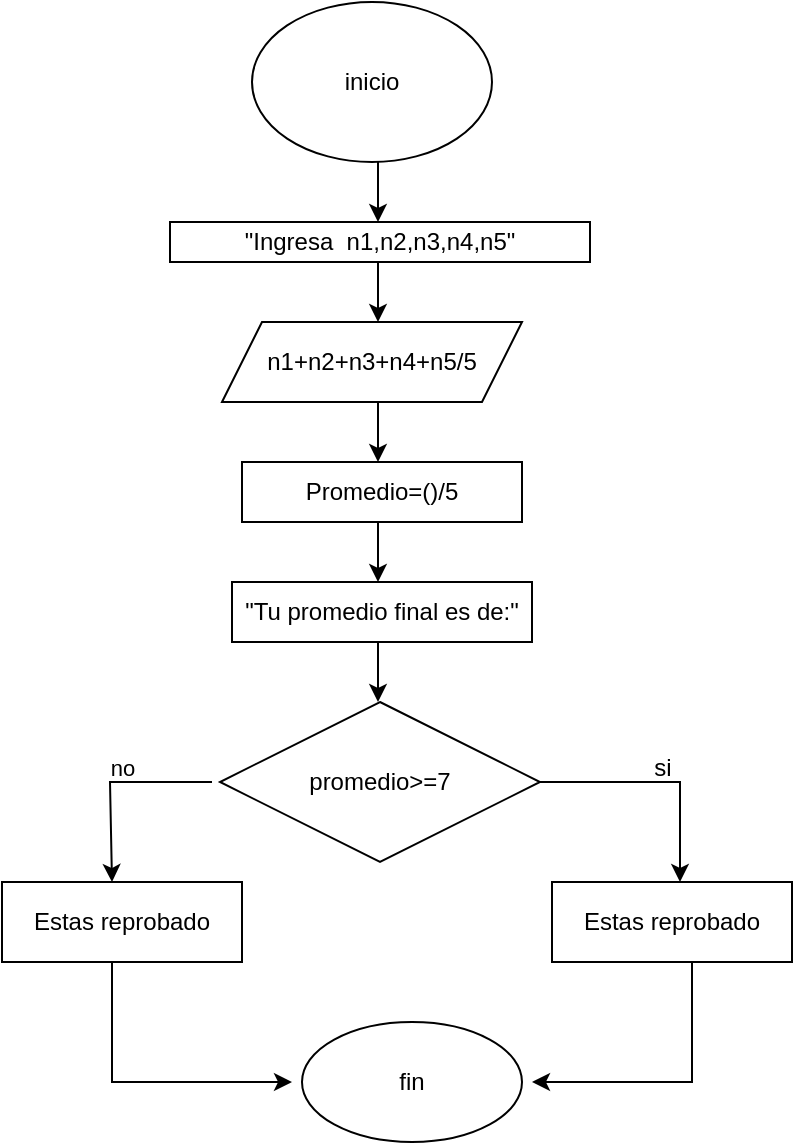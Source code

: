 <mxfile version="22.0.2" type="device">
  <diagram name="Página-1" id="QN1p-4JOyo7EyqsOIxPL">
    <mxGraphModel dx="455" dy="267" grid="1" gridSize="10" guides="1" tooltips="1" connect="1" arrows="1" fold="1" page="1" pageScale="1" pageWidth="827" pageHeight="1169" math="0" shadow="0">
      <root>
        <mxCell id="0" />
        <mxCell id="1" parent="0" />
        <mxCell id="eM_eqZY_c6QgifjpHVVQ-1" value="inicio" style="ellipse;whiteSpace=wrap;html=1;" parent="1" vertex="1">
          <mxGeometry x="350" y="230" width="120" height="80" as="geometry" />
        </mxCell>
        <mxCell id="eM_eqZY_c6QgifjpHVVQ-2" value="" style="endArrow=classic;html=1;rounded=0;" parent="1" edge="1">
          <mxGeometry width="50" height="50" relative="1" as="geometry">
            <mxPoint x="413" y="310" as="sourcePoint" />
            <mxPoint x="413" y="340" as="targetPoint" />
          </mxGeometry>
        </mxCell>
        <mxCell id="eM_eqZY_c6QgifjpHVVQ-3" value="n1+n2+n3+n4+n5/5" style="shape=parallelogram;perimeter=parallelogramPerimeter;whiteSpace=wrap;html=1;fixedSize=1;" parent="1" vertex="1">
          <mxGeometry x="335" y="390" width="150" height="40" as="geometry" />
        </mxCell>
        <mxCell id="eM_eqZY_c6QgifjpHVVQ-4" value="&quot;Ingresa&amp;nbsp; n1,n2,n3,n4,n5&quot;" style="rounded=0;whiteSpace=wrap;html=1;" parent="1" vertex="1">
          <mxGeometry x="309" y="340" width="210" height="20" as="geometry" />
        </mxCell>
        <mxCell id="eM_eqZY_c6QgifjpHVVQ-5" value="" style="endArrow=classic;html=1;rounded=0;" parent="1" edge="1">
          <mxGeometry width="50" height="50" relative="1" as="geometry">
            <mxPoint x="413" y="360" as="sourcePoint" />
            <mxPoint x="413" y="390" as="targetPoint" />
          </mxGeometry>
        </mxCell>
        <mxCell id="eM_eqZY_c6QgifjpHVVQ-8" value="" style="endArrow=classic;html=1;rounded=0;" parent="1" edge="1">
          <mxGeometry width="50" height="50" relative="1" as="geometry">
            <mxPoint x="413" y="430" as="sourcePoint" />
            <mxPoint x="413" y="460" as="targetPoint" />
          </mxGeometry>
        </mxCell>
        <mxCell id="eM_eqZY_c6QgifjpHVVQ-9" value="Promedio=()/5" style="rounded=0;whiteSpace=wrap;html=1;" parent="1" vertex="1">
          <mxGeometry x="345" y="460" width="140" height="30" as="geometry" />
        </mxCell>
        <mxCell id="eM_eqZY_c6QgifjpHVVQ-10" value="" style="endArrow=classic;html=1;rounded=0;" parent="1" edge="1">
          <mxGeometry width="50" height="50" relative="1" as="geometry">
            <mxPoint x="413" y="490" as="sourcePoint" />
            <mxPoint x="413" y="520" as="targetPoint" />
          </mxGeometry>
        </mxCell>
        <mxCell id="eM_eqZY_c6QgifjpHVVQ-12" value="&quot;Tu promedio final es de:&quot;" style="rounded=0;whiteSpace=wrap;html=1;" parent="1" vertex="1">
          <mxGeometry x="340" y="520" width="150" height="30" as="geometry" />
        </mxCell>
        <mxCell id="eM_eqZY_c6QgifjpHVVQ-14" value="" style="endArrow=classic;html=1;rounded=0;" parent="1" edge="1">
          <mxGeometry width="50" height="50" relative="1" as="geometry">
            <mxPoint x="413" y="550" as="sourcePoint" />
            <mxPoint x="413" y="580" as="targetPoint" />
          </mxGeometry>
        </mxCell>
        <mxCell id="eM_eqZY_c6QgifjpHVVQ-15" value="promedio&amp;gt;=7" style="rhombus;whiteSpace=wrap;html=1;" parent="1" vertex="1">
          <mxGeometry x="334" y="580" width="160" height="80" as="geometry" />
        </mxCell>
        <mxCell id="eM_eqZY_c6QgifjpHVVQ-21" value="" style="endArrow=classic;html=1;rounded=0;" parent="1" edge="1">
          <mxGeometry width="50" height="50" relative="1" as="geometry">
            <mxPoint x="494" y="620" as="sourcePoint" />
            <mxPoint x="564" y="670" as="targetPoint" />
            <Array as="points">
              <mxPoint x="564" y="620" />
            </Array>
          </mxGeometry>
        </mxCell>
        <mxCell id="eM_eqZY_c6QgifjpHVVQ-27" value="no" style="edgeLabel;html=1;align=center;verticalAlign=middle;resizable=0;points=[];" parent="eM_eqZY_c6QgifjpHVVQ-21" vertex="1" connectable="0">
          <mxGeometry x="-0.6" y="2" relative="1" as="geometry">
            <mxPoint x="-233" y="-5" as="offset" />
          </mxGeometry>
        </mxCell>
        <mxCell id="eM_eqZY_c6QgifjpHVVQ-22" value="" style="endArrow=classic;html=1;rounded=0;" parent="1" edge="1">
          <mxGeometry width="50" height="50" relative="1" as="geometry">
            <mxPoint x="330" y="620" as="sourcePoint" />
            <mxPoint x="280" y="670" as="targetPoint" />
            <Array as="points">
              <mxPoint x="279" y="620" />
            </Array>
          </mxGeometry>
        </mxCell>
        <mxCell id="eM_eqZY_c6QgifjpHVVQ-24" value="Estas reprobado" style="rounded=0;whiteSpace=wrap;html=1;" parent="1" vertex="1">
          <mxGeometry x="225" y="670" width="120" height="40" as="geometry" />
        </mxCell>
        <mxCell id="eM_eqZY_c6QgifjpHVVQ-25" value="Estas reprobado" style="rounded=0;whiteSpace=wrap;html=1;" parent="1" vertex="1">
          <mxGeometry x="500" y="670" width="120" height="40" as="geometry" />
        </mxCell>
        <mxCell id="eM_eqZY_c6QgifjpHVVQ-26" value="si" style="text;html=1;align=center;verticalAlign=middle;resizable=0;points=[];autosize=1;strokeColor=none;fillColor=none;" parent="1" vertex="1">
          <mxGeometry x="540" y="598" width="30" height="30" as="geometry" />
        </mxCell>
        <mxCell id="eM_eqZY_c6QgifjpHVVQ-29" value="" style="endArrow=classic;html=1;rounded=0;" parent="1" edge="1">
          <mxGeometry width="50" height="50" relative="1" as="geometry">
            <mxPoint x="280" y="710" as="sourcePoint" />
            <mxPoint x="370" y="770" as="targetPoint" />
            <Array as="points">
              <mxPoint x="280" y="770" />
            </Array>
          </mxGeometry>
        </mxCell>
        <mxCell id="eM_eqZY_c6QgifjpHVVQ-30" value="" style="endArrow=classic;html=1;rounded=0;exitX=0.5;exitY=1;exitDx=0;exitDy=0;" parent="1" edge="1">
          <mxGeometry width="50" height="50" relative="1" as="geometry">
            <mxPoint x="570" y="710" as="sourcePoint" />
            <mxPoint x="490" y="770" as="targetPoint" />
            <Array as="points">
              <mxPoint x="570" y="770" />
              <mxPoint x="560" y="770" />
            </Array>
          </mxGeometry>
        </mxCell>
        <mxCell id="eM_eqZY_c6QgifjpHVVQ-32" value="fin" style="ellipse;whiteSpace=wrap;html=1;" parent="1" vertex="1">
          <mxGeometry x="375" y="740" width="110" height="60" as="geometry" />
        </mxCell>
      </root>
    </mxGraphModel>
  </diagram>
</mxfile>
